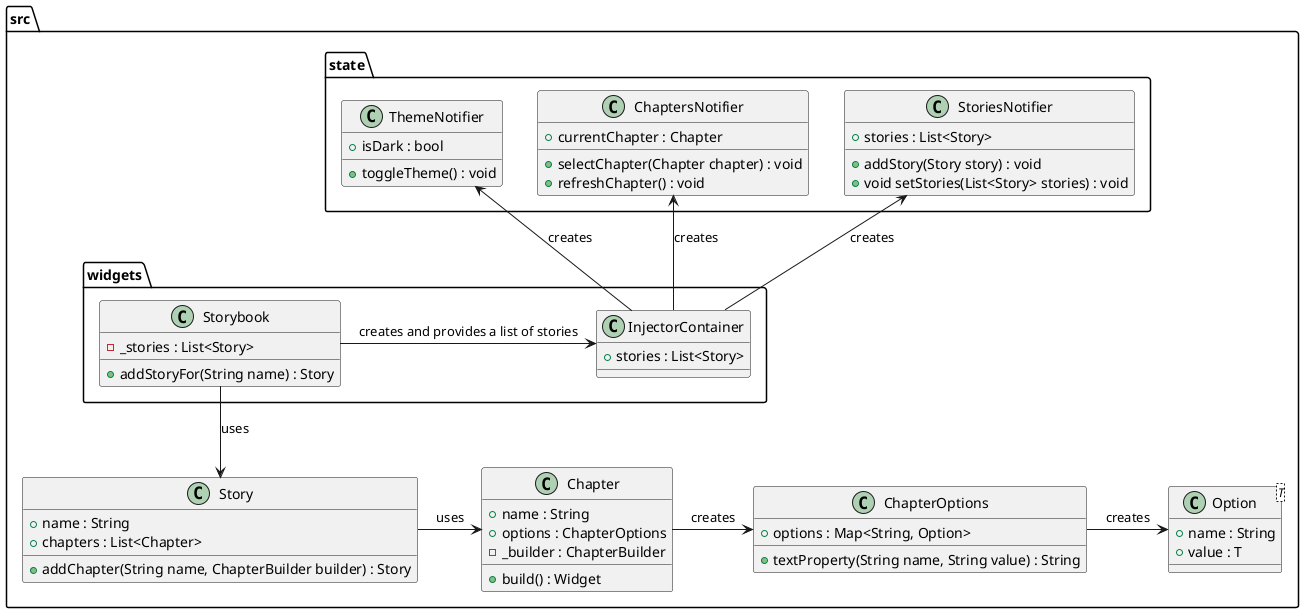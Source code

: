 @startuml metrics_storybook_class_diagram

package src {
    package widgets {
        class Storybook {
            - _stories : List<Story>

            + addStoryFor(String name) : Story
        }

        class InjectorContainer {
            + stories : List<Story>
        }

        ' add theme builder??
    }

    package state {
        class StoriesNotifier {
            + stories : List<Story>

            + addStory(Story story) : void
            + void setStories(List<Story> stories) : void
        }

        class ChaptersNotifier {
            + currentChapter : Chapter

            + selectChapter(Chapter chapter) : void
            + refreshChapter() : void
        }

        class ThemeNotifier {
            + isDark : bool

            + toggleTheme() : void
        }
    }

    class Story {
        + name : String
        + chapters : List<Chapter>

        + addChapter(String name, ChapterBuilder builder) : Story
    }

    class Chapter {
        + name : String
        + options : ChapterOptions
        - _builder : ChapterBuilder

        + build() : Widget
    }

    class ChapterOptions {
        + options : Map<String, Option>
        + textProperty(String name, String value) : String
    }

    class Option<T> {
        + name : String
        + value : T
    }
}

Storybook -> InjectorContainer : creates and provides a list of stories
InjectorContainer -up-> StoriesNotifier : creates
InjectorContainer -up-> ChaptersNotifier : creates
InjectorContainer -up-> ThemeNotifier : creates
Storybook -down-> Story : uses
Story -right-> Chapter : uses
Chapter -right-> ChapterOptions : creates
ChapterOptions -> Option : creates

@enduml
